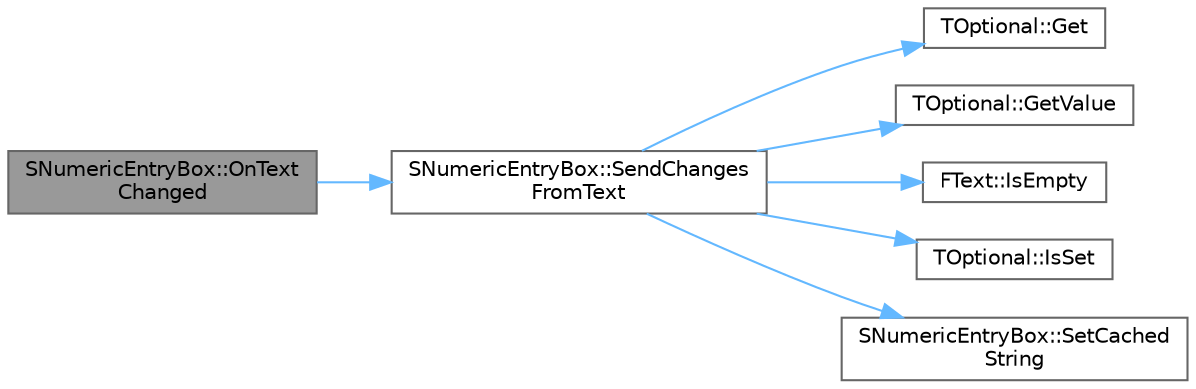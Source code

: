 digraph "SNumericEntryBox::OnTextChanged"
{
 // INTERACTIVE_SVG=YES
 // LATEX_PDF_SIZE
  bgcolor="transparent";
  edge [fontname=Helvetica,fontsize=10,labelfontname=Helvetica,labelfontsize=10];
  node [fontname=Helvetica,fontsize=10,shape=box,height=0.2,width=0.4];
  rankdir="LR";
  Node1 [id="Node000001",label="SNumericEntryBox::OnText\lChanged",height=0.2,width=0.4,color="gray40", fillcolor="grey60", style="filled", fontcolor="black",tooltip="Called when the text changes in the text box."];
  Node1 -> Node2 [id="edge1_Node000001_Node000002",color="steelblue1",style="solid",tooltip=" "];
  Node2 [id="Node000002",label="SNumericEntryBox::SendChanges\lFromText",height=0.2,width=0.4,color="grey40", fillcolor="white", style="filled",URL="$dc/db6/classSNumericEntryBox.html#acd596fa51b1a4ccfffbb1b000361761e",tooltip="Calls the value commit or changed delegate set for this box when the value is set from a string."];
  Node2 -> Node3 [id="edge2_Node000002_Node000003",color="steelblue1",style="solid",tooltip=" "];
  Node3 [id="Node000003",label="TOptional::Get",height=0.2,width=0.4,color="grey40", fillcolor="white", style="filled",URL="$d7/d70/structTOptional.html#ae27729b271e4444e0ea817c19e367411",tooltip=" "];
  Node2 -> Node4 [id="edge3_Node000002_Node000004",color="steelblue1",style="solid",tooltip=" "];
  Node4 [id="Node000004",label="TOptional::GetValue",height=0.2,width=0.4,color="grey40", fillcolor="white", style="filled",URL="$d7/d70/structTOptional.html#a145e77bf7df807de7fa6e9116c99ccfb",tooltip=" "];
  Node2 -> Node5 [id="edge4_Node000002_Node000005",color="steelblue1",style="solid",tooltip=" "];
  Node5 [id="Node000005",label="FText::IsEmpty",height=0.2,width=0.4,color="grey40", fillcolor="white", style="filled",URL="$d0/dcb/classFText.html#a0aecd2a58c11b194f0fe92705b3f8198",tooltip=" "];
  Node2 -> Node6 [id="edge5_Node000002_Node000006",color="steelblue1",style="solid",tooltip=" "];
  Node6 [id="Node000006",label="TOptional::IsSet",height=0.2,width=0.4,color="grey40", fillcolor="white", style="filled",URL="$d7/d70/structTOptional.html#abefc0af22acb393ca97df57062fa85ad",tooltip=" "];
  Node2 -> Node7 [id="edge6_Node000002_Node000007",color="steelblue1",style="solid",tooltip=" "];
  Node7 [id="Node000007",label="SNumericEntryBox::SetCached\lString",height=0.2,width=0.4,color="grey40", fillcolor="white", style="filled",URL="$dc/db6/classSNumericEntryBox.html#a6f079924e6eea324459aecb217619077",tooltip=" "];
}
